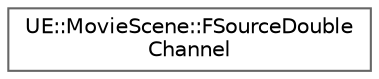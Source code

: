 digraph "Graphical Class Hierarchy"
{
 // INTERACTIVE_SVG=YES
 // LATEX_PDF_SIZE
  bgcolor="transparent";
  edge [fontname=Helvetica,fontsize=10,labelfontname=Helvetica,labelfontsize=10];
  node [fontname=Helvetica,fontsize=10,shape=box,height=0.2,width=0.4];
  rankdir="LR";
  Node0 [id="Node000000",label="UE::MovieScene::FSourceDouble\lChannel",height=0.2,width=0.4,color="grey40", fillcolor="white", style="filled",URL="$d7/df1/structUE_1_1MovieScene_1_1FSourceDoubleChannel.html",tooltip="The component data for evaluating a double channel."];
}
